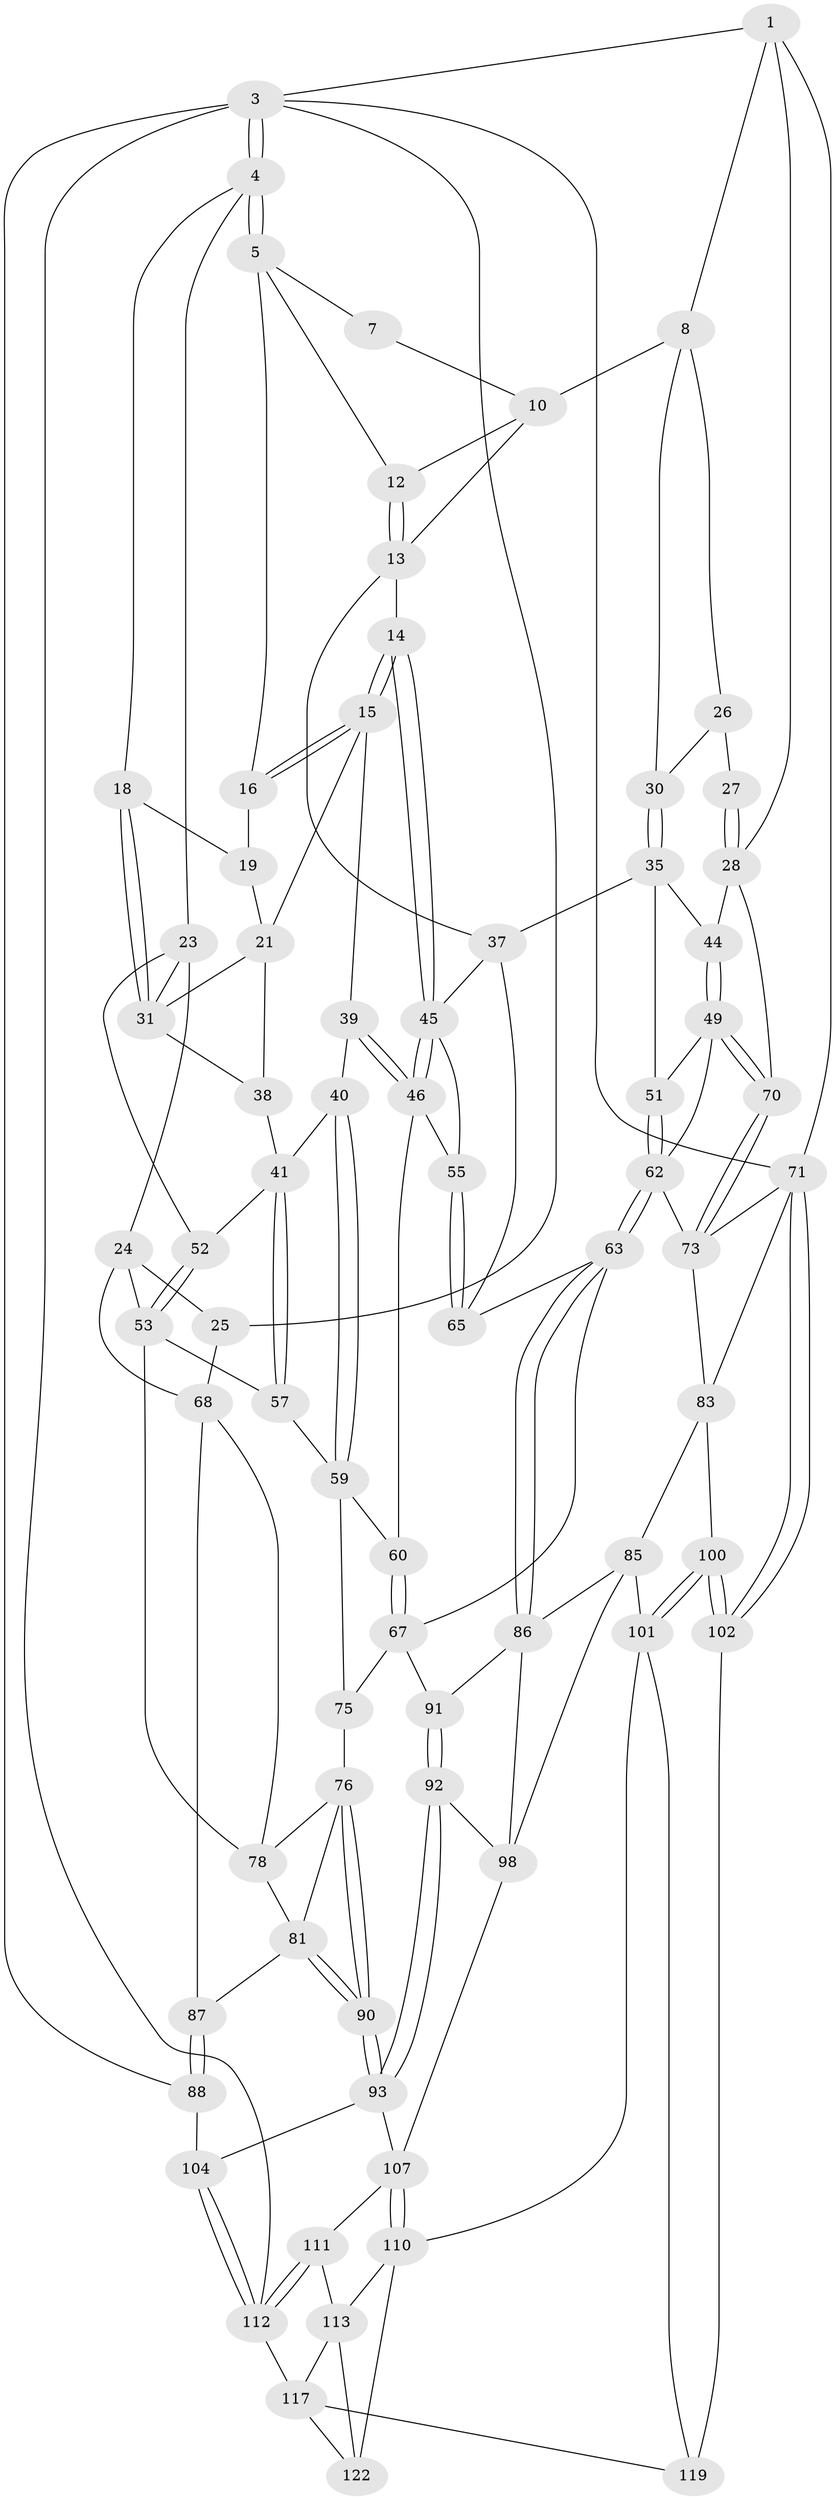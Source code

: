 // original degree distribution, {3: 0.01639344262295082, 6: 0.23770491803278687, 5: 0.4918032786885246, 4: 0.2540983606557377}
// Generated by graph-tools (version 1.1) at 2025/42/03/06/25 10:42:27]
// undirected, 74 vertices, 166 edges
graph export_dot {
graph [start="1"]
  node [color=gray90,style=filled];
  1 [pos="+0.827271442581262+0",super="+2"];
  3 [pos="+0+0",super="+89"];
  4 [pos="+0+0",super="+17"];
  5 [pos="+0.3768955688168669+0",super="+6"];
  7 [pos="+0.781082992371754+0"];
  8 [pos="+0.8379130141038423+0.040410025336626125",super="+9"];
  10 [pos="+0.7641133939065102+0.09298816806598909",super="+11"];
  12 [pos="+0.6138633928172299+0.054814399125568604"];
  13 [pos="+0.6133691018496843+0.0858138802623262",super="+34"];
  14 [pos="+0.5222659292728588+0.1294670393785626"];
  15 [pos="+0.5187241091520725+0.12826271644106865",super="+20"];
  16 [pos="+0.3728292265400171+0"];
  18 [pos="+0.18669645427263112+0.07261804906067201"];
  19 [pos="+0.36647507369992444+0"];
  21 [pos="+0.38790051358911354+0.11643968536029428",super="+22"];
  23 [pos="+0.12808340232346438+0.17759572611951688",super="+32"];
  24 [pos="+0.009885106995576364+0.16876931153947264",super="+54"];
  25 [pos="+0+0.05908071363134632"];
  26 [pos="+0.9128634037019825+0.049927979064258825",super="+29"];
  27 [pos="+1+0.046540254735499935"];
  28 [pos="+1+0",super="+43"];
  30 [pos="+0.8626362518843379+0.15065467443581798"];
  31 [pos="+0.19304583886114463+0.18068926646060102",super="+33"];
  35 [pos="+0.8627548069700106+0.15138887632391504",super="+36"];
  37 [pos="+0.6999671901466096+0.26442473995958465",super="+47"];
  38 [pos="+0.3596031363395757+0.14378738218020978"];
  39 [pos="+0.4077967695680052+0.286200747711436"];
  40 [pos="+0.4071671828418234+0.28631655895842123"];
  41 [pos="+0.3661952168915691+0.28141394054437185",super="+42"];
  44 [pos="+0.9019246420418084+0.16556606848063965"];
  45 [pos="+0.5420837892360028+0.24886610019126976",super="+48"];
  46 [pos="+0.43582098125361507+0.29438129577413447",super="+56"];
  49 [pos="+1+0.3269438838283984",super="+50"];
  51 [pos="+0.8546061901672388+0.29756797496084164"];
  52 [pos="+0.20298762109924495+0.23278428380301563"];
  53 [pos="+0.1558908114911021+0.4065195330574435",super="+58"];
  55 [pos="+0.5523319444412857+0.3947771317541156"];
  57 [pos="+0.28686810402936075+0.4187598519847503"];
  59 [pos="+0.3696797416854238+0.4581332632188815",super="+61"];
  60 [pos="+0.4787698071872353+0.4032087020593289"];
  62 [pos="+0.7622001379698535+0.4875844668868333",super="+66"];
  63 [pos="+0.6828173262336098+0.5112475550457718",super="+64"];
  65 [pos="+0.6583357595488313+0.45285355357015294"];
  67 [pos="+0.5041194671720728+0.5154015098443614",super="+79"];
  68 [pos="+0+0.4676576010547799",super="+69"];
  70 [pos="+1+0.33930996658280704"];
  71 [pos="+1+1",super="+72"];
  73 [pos="+1+0.4878092923475964",super="+74"];
  75 [pos="+0.3876016413897436+0.5132940719700295"];
  76 [pos="+0.36417149995829645+0.531448872367366",super="+77"];
  78 [pos="+0.19207004894518992+0.49221200901067796",super="+80"];
  81 [pos="+0.26222633027165315+0.6656212495309465",super="+82"];
  83 [pos="+0.8946214870889165+0.6434193457267507",super="+84"];
  85 [pos="+0.7620998457175672+0.6320545546506862",super="+97"];
  86 [pos="+0.6827628298442914+0.5432824804962468",super="+94"];
  87 [pos="+0+0.5579107458297988",super="+99"];
  88 [pos="+0+0.8183285689558294",super="+105"];
  90 [pos="+0.3124456927155138+0.6884281365504117"];
  91 [pos="+0.4525943040175762+0.57202351698283",super="+95"];
  92 [pos="+0.335723367150543+0.6981417428952745",super="+96"];
  93 [pos="+0.3238778848719985+0.6998601754584597",super="+103"];
  98 [pos="+0.5837688955758332+0.7075678194557262",super="+106"];
  100 [pos="+0.8526386495079782+0.8692040459187933"];
  101 [pos="+0.7737260555399048+0.8435300298349321",super="+109"];
  102 [pos="+1+1",super="+118"];
  104 [pos="+0.14212027433892732+0.8314237480277826"];
  107 [pos="+0.5382499444488741+0.8112368955221985",super="+108"];
  110 [pos="+0.5420309832119142+0.8592377464584016",super="+114"];
  111 [pos="+0.3345816962891079+0.8437859455945117"];
  112 [pos="+0.18580957049940536+0.9327464931175488",super="+115"];
  113 [pos="+0.3812518878790633+0.87971006757661",super="+116"];
  117 [pos="+0.24430677446954044+1",super="+121"];
  119 [pos="+0.6643000239089901+0.935580497002262",super="+120"];
  122 [pos="+0.5369721641021588+0.9042935981321578"];
  1 -- 8;
  1 -- 3;
  1 -- 28;
  1 -- 71;
  3 -- 4;
  3 -- 4;
  3 -- 25;
  3 -- 88;
  3 -- 112;
  3 -- 71;
  4 -- 5;
  4 -- 5;
  4 -- 18;
  4 -- 23;
  5 -- 16;
  5 -- 12;
  5 -- 7;
  7 -- 10;
  8 -- 26;
  8 -- 10;
  8 -- 30;
  10 -- 12;
  10 -- 13;
  12 -- 13;
  12 -- 13;
  13 -- 14;
  13 -- 37;
  14 -- 15;
  14 -- 15;
  14 -- 45;
  14 -- 45;
  15 -- 16;
  15 -- 16;
  15 -- 39;
  15 -- 21;
  16 -- 19;
  18 -- 19;
  18 -- 31;
  18 -- 31;
  19 -- 21;
  21 -- 38;
  21 -- 31;
  23 -- 24;
  23 -- 31;
  23 -- 52;
  24 -- 25;
  24 -- 68;
  24 -- 53;
  25 -- 68;
  26 -- 27 [weight=2];
  26 -- 30;
  27 -- 28;
  27 -- 28;
  28 -- 70;
  28 -- 44;
  30 -- 35;
  30 -- 35;
  31 -- 38;
  35 -- 44;
  35 -- 51;
  35 -- 37;
  37 -- 65;
  37 -- 45;
  38 -- 41;
  39 -- 40;
  39 -- 46;
  39 -- 46;
  40 -- 41;
  40 -- 59;
  40 -- 59;
  41 -- 57;
  41 -- 57;
  41 -- 52;
  44 -- 49;
  44 -- 49;
  45 -- 46;
  45 -- 46;
  45 -- 55;
  46 -- 60;
  46 -- 55;
  49 -- 70;
  49 -- 70;
  49 -- 51;
  49 -- 62;
  51 -- 62;
  51 -- 62;
  52 -- 53;
  52 -- 53;
  53 -- 57;
  53 -- 78;
  55 -- 65;
  55 -- 65;
  57 -- 59;
  59 -- 75;
  59 -- 60;
  60 -- 67;
  60 -- 67;
  62 -- 63;
  62 -- 63;
  62 -- 73;
  63 -- 86;
  63 -- 86;
  63 -- 65;
  63 -- 67;
  67 -- 91;
  67 -- 75;
  68 -- 78;
  68 -- 87;
  70 -- 73;
  70 -- 73;
  71 -- 102;
  71 -- 102;
  71 -- 73;
  71 -- 83;
  73 -- 83;
  75 -- 76;
  76 -- 90;
  76 -- 90;
  76 -- 81;
  76 -- 78;
  78 -- 81;
  81 -- 90;
  81 -- 90;
  81 -- 87;
  83 -- 100;
  83 -- 85;
  85 -- 86;
  85 -- 98;
  85 -- 101;
  86 -- 98;
  86 -- 91;
  87 -- 88 [weight=2];
  87 -- 88;
  88 -- 104;
  90 -- 93;
  90 -- 93;
  91 -- 92 [weight=2];
  91 -- 92;
  92 -- 93;
  92 -- 93;
  92 -- 98;
  93 -- 104;
  93 -- 107;
  98 -- 107;
  100 -- 101;
  100 -- 101;
  100 -- 102;
  100 -- 102;
  101 -- 110;
  101 -- 119;
  102 -- 119 [weight=2];
  104 -- 112;
  104 -- 112;
  107 -- 110;
  107 -- 110;
  107 -- 111;
  110 -- 113;
  110 -- 122;
  111 -- 112;
  111 -- 112;
  111 -- 113;
  112 -- 117;
  113 -- 122;
  113 -- 117;
  117 -- 122;
  117 -- 119;
}
